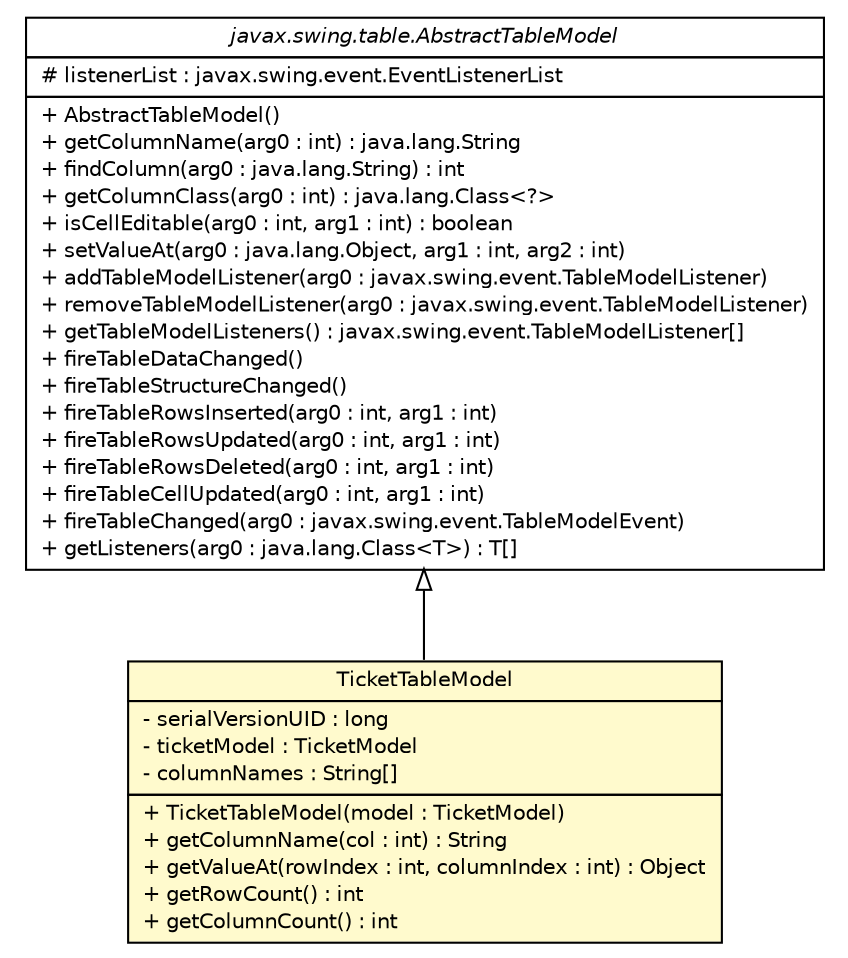 #!/usr/local/bin/dot
#
# Class diagram 
# Generated by UMLGraph version 5.4 (http://www.umlgraph.org/)
#

digraph G {
	edge [fontname="Helvetica",fontsize=10,labelfontname="Helvetica",labelfontsize=10];
	node [fontname="Helvetica",fontsize=10,shape=plaintext];
	nodesep=0.25;
	ranksep=0.5;
	// de.articmodding.TroubleTicket.TicketTableModel
	c112 [label=<<table title="de.articmodding.TroubleTicket.TicketTableModel" border="0" cellborder="1" cellspacing="0" cellpadding="2" port="p" bgcolor="lemonChiffon" href="./TicketTableModel.html">
		<tr><td><table border="0" cellspacing="0" cellpadding="1">
<tr><td align="center" balign="center"> TicketTableModel </td></tr>
		</table></td></tr>
		<tr><td><table border="0" cellspacing="0" cellpadding="1">
<tr><td align="left" balign="left"> - serialVersionUID : long </td></tr>
<tr><td align="left" balign="left"> - ticketModel : TicketModel </td></tr>
<tr><td align="left" balign="left"> - columnNames : String[] </td></tr>
		</table></td></tr>
		<tr><td><table border="0" cellspacing="0" cellpadding="1">
<tr><td align="left" balign="left"> + TicketTableModel(model : TicketModel) </td></tr>
<tr><td align="left" balign="left"> + getColumnName(col : int) : String </td></tr>
<tr><td align="left" balign="left"> + getValueAt(rowIndex : int, columnIndex : int) : Object </td></tr>
<tr><td align="left" balign="left"> + getRowCount() : int </td></tr>
<tr><td align="left" balign="left"> + getColumnCount() : int </td></tr>
		</table></td></tr>
		</table>>, URL="./TicketTableModel.html", fontname="Helvetica", fontcolor="black", fontsize=10.0];
	//de.articmodding.TroubleTicket.TicketTableModel extends javax.swing.table.AbstractTableModel
	c114:p -> c112:p [dir=back,arrowtail=empty];
	// javax.swing.table.AbstractTableModel
	c114 [label=<<table title="javax.swing.table.AbstractTableModel" border="0" cellborder="1" cellspacing="0" cellpadding="2" port="p" href="http://java.sun.com/j2se/1.4.2/docs/api/javax/swing/table/AbstractTableModel.html">
		<tr><td><table border="0" cellspacing="0" cellpadding="1">
<tr><td align="center" balign="center"><font face="Helvetica-Oblique"> javax.swing.table.AbstractTableModel </font></td></tr>
		</table></td></tr>
		<tr><td><table border="0" cellspacing="0" cellpadding="1">
<tr><td align="left" balign="left"> # listenerList : javax.swing.event.EventListenerList </td></tr>
		</table></td></tr>
		<tr><td><table border="0" cellspacing="0" cellpadding="1">
<tr><td align="left" balign="left"> + AbstractTableModel() </td></tr>
<tr><td align="left" balign="left"> + getColumnName(arg0 : int) : java.lang.String </td></tr>
<tr><td align="left" balign="left"> + findColumn(arg0 : java.lang.String) : int </td></tr>
<tr><td align="left" balign="left"> + getColumnClass(arg0 : int) : java.lang.Class&lt;?&gt; </td></tr>
<tr><td align="left" balign="left"> + isCellEditable(arg0 : int, arg1 : int) : boolean </td></tr>
<tr><td align="left" balign="left"> + setValueAt(arg0 : java.lang.Object, arg1 : int, arg2 : int) </td></tr>
<tr><td align="left" balign="left"> + addTableModelListener(arg0 : javax.swing.event.TableModelListener) </td></tr>
<tr><td align="left" balign="left"> + removeTableModelListener(arg0 : javax.swing.event.TableModelListener) </td></tr>
<tr><td align="left" balign="left"> + getTableModelListeners() : javax.swing.event.TableModelListener[] </td></tr>
<tr><td align="left" balign="left"> + fireTableDataChanged() </td></tr>
<tr><td align="left" balign="left"> + fireTableStructureChanged() </td></tr>
<tr><td align="left" balign="left"> + fireTableRowsInserted(arg0 : int, arg1 : int) </td></tr>
<tr><td align="left" balign="left"> + fireTableRowsUpdated(arg0 : int, arg1 : int) </td></tr>
<tr><td align="left" balign="left"> + fireTableRowsDeleted(arg0 : int, arg1 : int) </td></tr>
<tr><td align="left" balign="left"> + fireTableCellUpdated(arg0 : int, arg1 : int) </td></tr>
<tr><td align="left" balign="left"> + fireTableChanged(arg0 : javax.swing.event.TableModelEvent) </td></tr>
<tr><td align="left" balign="left"> + getListeners(arg0 : java.lang.Class&lt;T&gt;) : T[] </td></tr>
		</table></td></tr>
		</table>>, URL="http://java.sun.com/j2se/1.4.2/docs/api/javax/swing/table/AbstractTableModel.html", fontname="Helvetica", fontcolor="black", fontsize=10.0];
}

